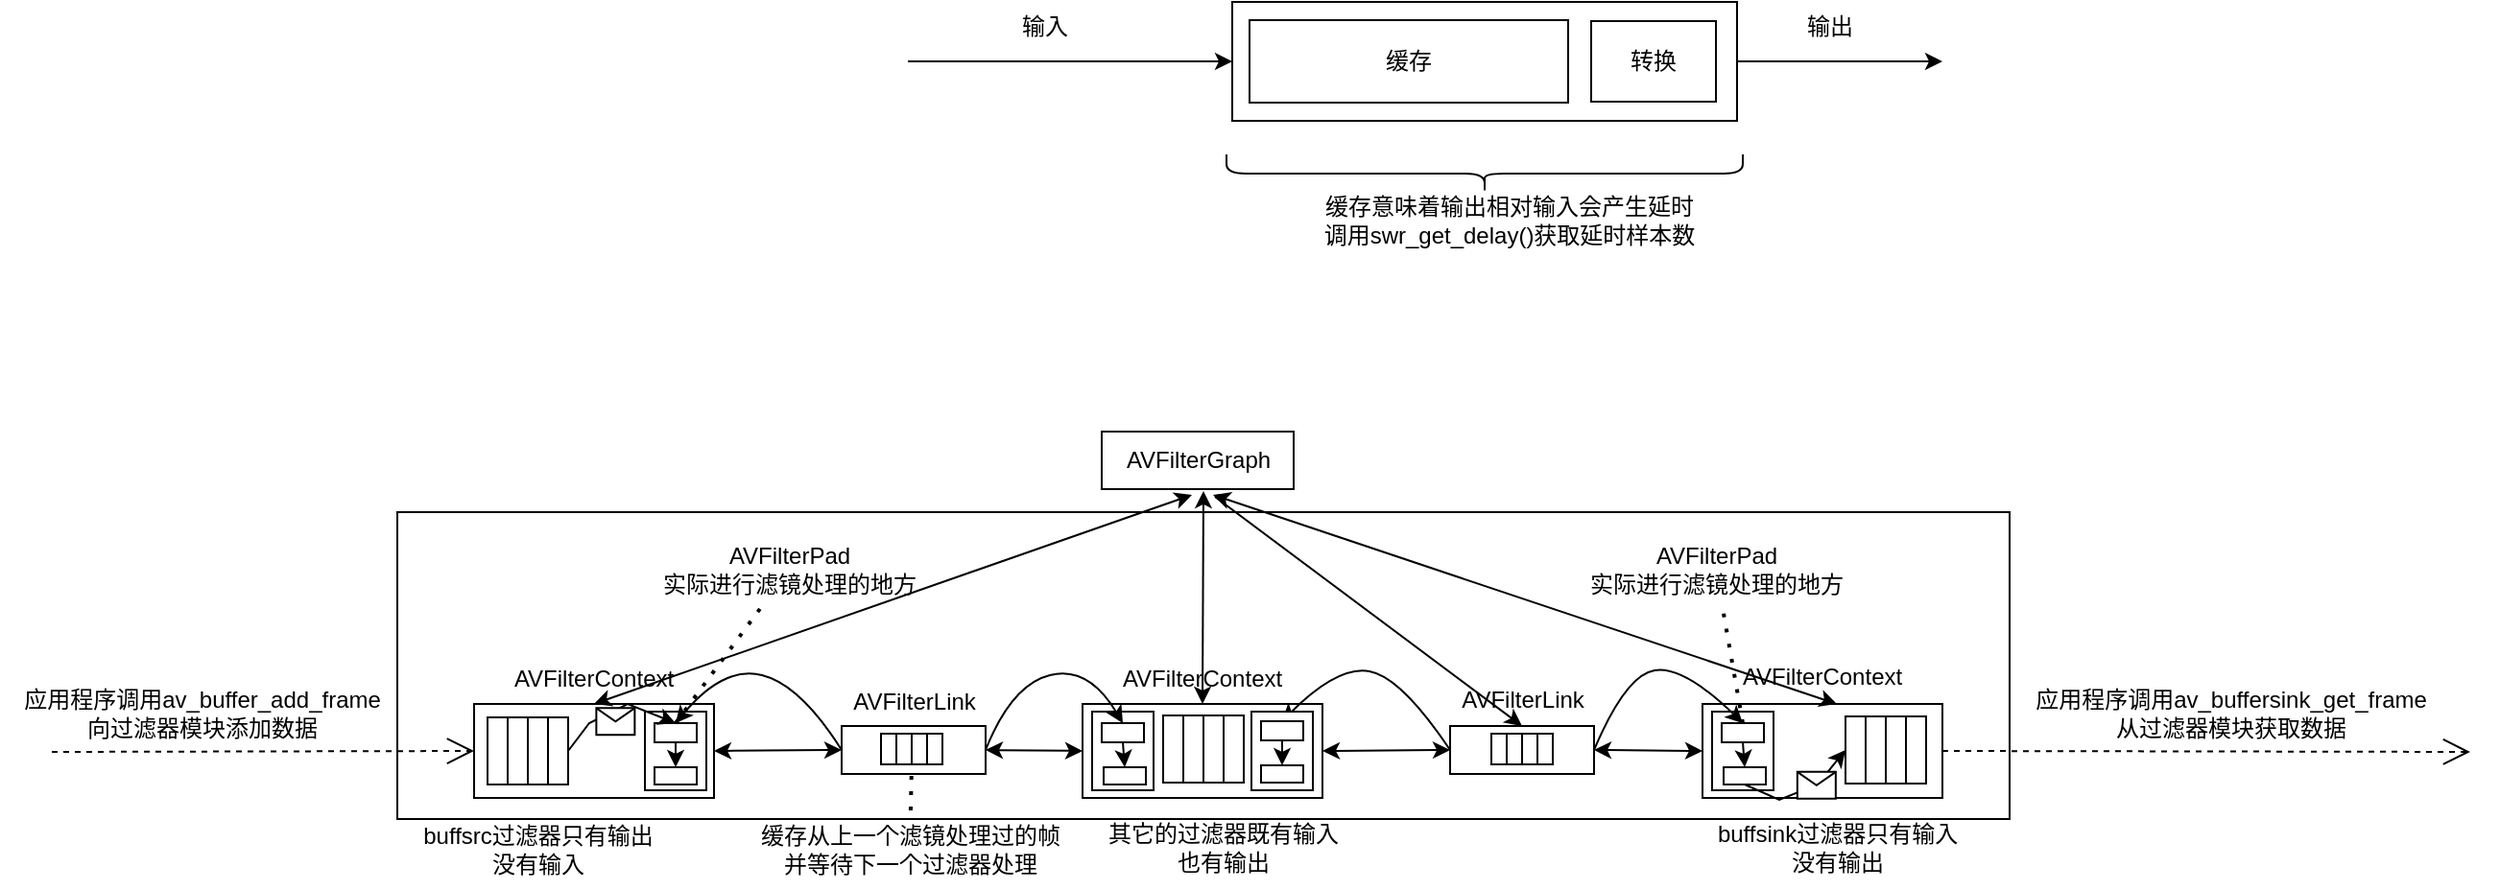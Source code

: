 <mxfile version="22.1.17" type="github">
  <diagram name="第 1 页" id="8ad2CBzuucdJZ7vBzMSo">
    <mxGraphModel dx="2201" dy="796" grid="0" gridSize="10" guides="1" tooltips="1" connect="1" arrows="1" fold="1" page="0" pageScale="1" pageWidth="827" pageHeight="1169" math="0" shadow="0">
      <root>
        <mxCell id="0" />
        <mxCell id="1" parent="0" />
        <mxCell id="O_S_b4lOYDDoJKvqsd-D-70" value="" style="rounded=0;whiteSpace=wrap;html=1;" vertex="1" parent="1">
          <mxGeometry x="-480" y="410" width="840" height="160" as="geometry" />
        </mxCell>
        <mxCell id="4ZghMbdApVTYlnWpCv2T-1" value="" style="rounded=0;whiteSpace=wrap;html=1;" parent="1" vertex="1">
          <mxGeometry x="-45" y="144" width="263" height="62" as="geometry" />
        </mxCell>
        <mxCell id="4ZghMbdApVTYlnWpCv2T-2" value="" style="endArrow=classic;html=1;rounded=0;exitX=1;exitY=0.5;exitDx=0;exitDy=0;" parent="1" source="4ZghMbdApVTYlnWpCv2T-1" edge="1">
          <mxGeometry width="50" height="50" relative="1" as="geometry">
            <mxPoint x="125" y="311" as="sourcePoint" />
            <mxPoint x="325" y="175" as="targetPoint" />
          </mxGeometry>
        </mxCell>
        <mxCell id="4ZghMbdApVTYlnWpCv2T-3" value="" style="endArrow=classic;html=1;rounded=0;entryX=0;entryY=0.5;entryDx=0;entryDy=0;" parent="1" target="4ZghMbdApVTYlnWpCv2T-1" edge="1">
          <mxGeometry width="50" height="50" relative="1" as="geometry">
            <mxPoint x="-214" y="175" as="sourcePoint" />
            <mxPoint x="-158" y="117" as="targetPoint" />
          </mxGeometry>
        </mxCell>
        <mxCell id="4ZghMbdApVTYlnWpCv2T-4" value="输入" style="text;html=1;align=center;verticalAlign=middle;resizable=0;points=[];autosize=1;strokeColor=none;fillColor=none;" parent="1" vertex="1">
          <mxGeometry x="-164" y="144" width="42" height="26" as="geometry" />
        </mxCell>
        <mxCell id="4ZghMbdApVTYlnWpCv2T-5" value="输出" style="text;html=1;align=center;verticalAlign=middle;resizable=0;points=[];autosize=1;strokeColor=none;fillColor=none;" parent="1" vertex="1">
          <mxGeometry x="245" y="144" width="42" height="26" as="geometry" />
        </mxCell>
        <mxCell id="4ZghMbdApVTYlnWpCv2T-6" value="缓存" style="rounded=0;whiteSpace=wrap;html=1;" parent="1" vertex="1">
          <mxGeometry x="-36" y="153.5" width="166" height="43" as="geometry" />
        </mxCell>
        <mxCell id="4ZghMbdApVTYlnWpCv2T-7" value="" style="shape=curlyBracket;whiteSpace=wrap;html=1;rounded=1;labelPosition=left;verticalLabelPosition=middle;align=right;verticalAlign=middle;size=0.5;rotation=-90;" parent="1" vertex="1">
          <mxGeometry x="76.5" y="99" width="20" height="269" as="geometry" />
        </mxCell>
        <mxCell id="4ZghMbdApVTYlnWpCv2T-8" value="缓存意味着输出相对输入会产生延时&lt;br&gt;调用swr_get_delay()获取延时样本数" style="text;html=1;align=center;verticalAlign=middle;resizable=0;points=[];autosize=1;strokeColor=none;fillColor=none;" parent="1" vertex="1">
          <mxGeometry x="-7" y="237.5" width="211" height="41" as="geometry" />
        </mxCell>
        <mxCell id="4ZghMbdApVTYlnWpCv2T-9" value="转换" style="rounded=0;whiteSpace=wrap;html=1;" parent="1" vertex="1">
          <mxGeometry x="142" y="154" width="65" height="42" as="geometry" />
        </mxCell>
        <mxCell id="O_S_b4lOYDDoJKvqsd-D-1" value="" style="rounded=0;whiteSpace=wrap;html=1;" vertex="1" parent="1">
          <mxGeometry x="-440" y="510" width="125" height="49" as="geometry" />
        </mxCell>
        <mxCell id="O_S_b4lOYDDoJKvqsd-D-4" value="" style="rounded=0;whiteSpace=wrap;html=1;" vertex="1" parent="1">
          <mxGeometry x="-433" y="517" width="42" height="35" as="geometry" />
        </mxCell>
        <mxCell id="O_S_b4lOYDDoJKvqsd-D-5" value="" style="endArrow=none;html=1;rounded=0;entryX=0.5;entryY=0;entryDx=0;entryDy=0;exitX=0.5;exitY=1;exitDx=0;exitDy=0;" edge="1" parent="1" source="O_S_b4lOYDDoJKvqsd-D-4" target="O_S_b4lOYDDoJKvqsd-D-4">
          <mxGeometry width="50" height="50" relative="1" as="geometry">
            <mxPoint x="-666" y="783" as="sourcePoint" />
            <mxPoint x="-616" y="733" as="targetPoint" />
          </mxGeometry>
        </mxCell>
        <mxCell id="O_S_b4lOYDDoJKvqsd-D-6" value="" style="endArrow=none;html=1;rounded=0;entryX=0.75;entryY=0;entryDx=0;entryDy=0;exitX=0.75;exitY=1;exitDx=0;exitDy=0;" edge="1" parent="1" source="O_S_b4lOYDDoJKvqsd-D-4" target="O_S_b4lOYDDoJKvqsd-D-4">
          <mxGeometry width="50" height="50" relative="1" as="geometry">
            <mxPoint x="-412" y="739" as="sourcePoint" />
            <mxPoint x="-362" y="689" as="targetPoint" />
          </mxGeometry>
        </mxCell>
        <mxCell id="O_S_b4lOYDDoJKvqsd-D-7" value="" style="endArrow=none;html=1;rounded=0;entryX=0.25;entryY=0;entryDx=0;entryDy=0;exitX=0.25;exitY=1;exitDx=0;exitDy=0;" edge="1" parent="1" source="O_S_b4lOYDDoJKvqsd-D-4" target="O_S_b4lOYDDoJKvqsd-D-4">
          <mxGeometry width="50" height="50" relative="1" as="geometry">
            <mxPoint x="-571" y="797" as="sourcePoint" />
            <mxPoint x="-521" y="747" as="targetPoint" />
          </mxGeometry>
        </mxCell>
        <mxCell id="O_S_b4lOYDDoJKvqsd-D-8" value="" style="rounded=0;whiteSpace=wrap;html=1;" vertex="1" parent="1">
          <mxGeometry x="-351" y="514" width="32" height="41" as="geometry" />
        </mxCell>
        <mxCell id="O_S_b4lOYDDoJKvqsd-D-10" value="" style="rounded=0;whiteSpace=wrap;html=1;" vertex="1" parent="1">
          <mxGeometry x="-346" y="520" width="22" height="10" as="geometry" />
        </mxCell>
        <mxCell id="O_S_b4lOYDDoJKvqsd-D-11" value="" style="rounded=0;whiteSpace=wrap;html=1;" vertex="1" parent="1">
          <mxGeometry x="-346" y="543" width="22" height="9" as="geometry" />
        </mxCell>
        <mxCell id="O_S_b4lOYDDoJKvqsd-D-12" value="" style="endArrow=classic;html=1;rounded=0;exitX=0.5;exitY=1;exitDx=0;exitDy=0;entryX=0.5;entryY=0;entryDx=0;entryDy=0;" edge="1" parent="1" source="O_S_b4lOYDDoJKvqsd-D-10" target="O_S_b4lOYDDoJKvqsd-D-11">
          <mxGeometry width="50" height="50" relative="1" as="geometry">
            <mxPoint x="-301" y="627" as="sourcePoint" />
            <mxPoint x="-251" y="577" as="targetPoint" />
          </mxGeometry>
        </mxCell>
        <mxCell id="O_S_b4lOYDDoJKvqsd-D-14" value="" style="endArrow=classic;startArrow=classic;html=1;rounded=0;exitX=1;exitY=0.5;exitDx=0;exitDy=0;entryX=0;entryY=0.5;entryDx=0;entryDy=0;" edge="1" parent="1" source="O_S_b4lOYDDoJKvqsd-D-1" target="O_S_b4lOYDDoJKvqsd-D-15">
          <mxGeometry width="50" height="50" relative="1" as="geometry">
            <mxPoint x="-262" y="567" as="sourcePoint" />
            <mxPoint x="-272" y="535" as="targetPoint" />
          </mxGeometry>
        </mxCell>
        <mxCell id="O_S_b4lOYDDoJKvqsd-D-15" value="" style="rounded=0;whiteSpace=wrap;html=1;" vertex="1" parent="1">
          <mxGeometry x="-248.5" y="521.5" width="75" height="25" as="geometry" />
        </mxCell>
        <mxCell id="O_S_b4lOYDDoJKvqsd-D-16" value="" style="rounded=0;whiteSpace=wrap;html=1;" vertex="1" parent="1">
          <mxGeometry x="-228" y="525.5" width="32" height="16" as="geometry" />
        </mxCell>
        <mxCell id="O_S_b4lOYDDoJKvqsd-D-17" value="" style="endArrow=none;html=1;rounded=0;entryX=0.75;entryY=0;entryDx=0;entryDy=0;exitX=0.75;exitY=1;exitDx=0;exitDy=0;" edge="1" parent="1" source="O_S_b4lOYDDoJKvqsd-D-16" target="O_S_b4lOYDDoJKvqsd-D-16">
          <mxGeometry width="50" height="50" relative="1" as="geometry">
            <mxPoint x="-335.5" y="684.5" as="sourcePoint" />
            <mxPoint x="-285.5" y="634.5" as="targetPoint" />
          </mxGeometry>
        </mxCell>
        <mxCell id="O_S_b4lOYDDoJKvqsd-D-18" value="" style="endArrow=none;html=1;rounded=0;entryX=0.5;entryY=0;entryDx=0;entryDy=0;exitX=0.5;exitY=1;exitDx=0;exitDy=0;" edge="1" parent="1" source="O_S_b4lOYDDoJKvqsd-D-16" target="O_S_b4lOYDDoJKvqsd-D-16">
          <mxGeometry width="50" height="50" relative="1" as="geometry">
            <mxPoint x="-519.5" y="760.5" as="sourcePoint" />
            <mxPoint x="-469.5" y="710.5" as="targetPoint" />
          </mxGeometry>
        </mxCell>
        <mxCell id="O_S_b4lOYDDoJKvqsd-D-19" value="" style="endArrow=none;html=1;rounded=0;entryX=0.25;entryY=0;entryDx=0;entryDy=0;exitX=0.25;exitY=1;exitDx=0;exitDy=0;" edge="1" parent="1" source="O_S_b4lOYDDoJKvqsd-D-16" target="O_S_b4lOYDDoJKvqsd-D-16">
          <mxGeometry width="50" height="50" relative="1" as="geometry">
            <mxPoint x="-424.5" y="682.5" as="sourcePoint" />
            <mxPoint x="-374.5" y="632.5" as="targetPoint" />
          </mxGeometry>
        </mxCell>
        <mxCell id="O_S_b4lOYDDoJKvqsd-D-20" value="AVFilterLink" style="text;html=1;align=center;verticalAlign=middle;resizable=0;points=[];autosize=1;strokeColor=none;fillColor=none;" vertex="1" parent="1">
          <mxGeometry x="-252" y="495.5" width="82" height="26" as="geometry" />
        </mxCell>
        <mxCell id="O_S_b4lOYDDoJKvqsd-D-21" value="" style="rounded=0;whiteSpace=wrap;html=1;" vertex="1" parent="1">
          <mxGeometry x="-123" y="510" width="125" height="49" as="geometry" />
        </mxCell>
        <mxCell id="O_S_b4lOYDDoJKvqsd-D-22" value="AVFilterContext" style="text;html=1;align=center;verticalAlign=middle;resizable=0;points=[];autosize=1;strokeColor=none;fillColor=none;" vertex="1" parent="1">
          <mxGeometry x="-112" y="484" width="101" height="26" as="geometry" />
        </mxCell>
        <mxCell id="O_S_b4lOYDDoJKvqsd-D-23" value="" style="rounded=0;whiteSpace=wrap;html=1;" vertex="1" parent="1">
          <mxGeometry x="-81" y="516" width="42" height="35" as="geometry" />
        </mxCell>
        <mxCell id="O_S_b4lOYDDoJKvqsd-D-24" value="" style="endArrow=none;html=1;rounded=0;entryX=0.5;entryY=0;entryDx=0;entryDy=0;exitX=0.5;exitY=1;exitDx=0;exitDy=0;" edge="1" source="O_S_b4lOYDDoJKvqsd-D-23" target="O_S_b4lOYDDoJKvqsd-D-23" parent="1">
          <mxGeometry width="50" height="50" relative="1" as="geometry">
            <mxPoint x="-475.5" y="778" as="sourcePoint" />
            <mxPoint x="-425.5" y="728" as="targetPoint" />
          </mxGeometry>
        </mxCell>
        <mxCell id="O_S_b4lOYDDoJKvqsd-D-25" value="" style="endArrow=none;html=1;rounded=0;entryX=0.75;entryY=0;entryDx=0;entryDy=0;exitX=0.75;exitY=1;exitDx=0;exitDy=0;" edge="1" source="O_S_b4lOYDDoJKvqsd-D-23" target="O_S_b4lOYDDoJKvqsd-D-23" parent="1">
          <mxGeometry width="50" height="50" relative="1" as="geometry">
            <mxPoint x="-221.5" y="734" as="sourcePoint" />
            <mxPoint x="-171.5" y="684" as="targetPoint" />
          </mxGeometry>
        </mxCell>
        <mxCell id="O_S_b4lOYDDoJKvqsd-D-26" value="" style="endArrow=none;html=1;rounded=0;entryX=0.25;entryY=0;entryDx=0;entryDy=0;exitX=0.25;exitY=1;exitDx=0;exitDy=0;" edge="1" source="O_S_b4lOYDDoJKvqsd-D-23" target="O_S_b4lOYDDoJKvqsd-D-23" parent="1">
          <mxGeometry width="50" height="50" relative="1" as="geometry">
            <mxPoint x="-380.5" y="792" as="sourcePoint" />
            <mxPoint x="-330.5" y="742" as="targetPoint" />
          </mxGeometry>
        </mxCell>
        <mxCell id="O_S_b4lOYDDoJKvqsd-D-27" value="" style="rounded=0;whiteSpace=wrap;html=1;" vertex="1" parent="1">
          <mxGeometry x="-118" y="514" width="32" height="41" as="geometry" />
        </mxCell>
        <mxCell id="O_S_b4lOYDDoJKvqsd-D-28" value="" style="rounded=0;whiteSpace=wrap;html=1;" vertex="1" parent="1">
          <mxGeometry x="-113" y="520" width="22" height="10" as="geometry" />
        </mxCell>
        <mxCell id="O_S_b4lOYDDoJKvqsd-D-29" value="" style="rounded=0;whiteSpace=wrap;html=1;" vertex="1" parent="1">
          <mxGeometry x="-112" y="543" width="22" height="9" as="geometry" />
        </mxCell>
        <mxCell id="O_S_b4lOYDDoJKvqsd-D-30" value="" style="endArrow=classic;html=1;rounded=0;entryX=0.5;entryY=0;entryDx=0;entryDy=0;exitX=0.5;exitY=1;exitDx=0;exitDy=0;" edge="1" source="O_S_b4lOYDDoJKvqsd-D-28" target="O_S_b4lOYDDoJKvqsd-D-29" parent="1">
          <mxGeometry width="50" height="50" relative="1" as="geometry">
            <mxPoint x="-76" y="547" as="sourcePoint" />
            <mxPoint x="-12" y="577" as="targetPoint" />
          </mxGeometry>
        </mxCell>
        <mxCell id="O_S_b4lOYDDoJKvqsd-D-31" value="" style="endArrow=classic;startArrow=classic;html=1;rounded=0;entryX=0;entryY=0.5;entryDx=0;entryDy=0;exitX=1;exitY=0.5;exitDx=0;exitDy=0;" edge="1" parent="1" source="O_S_b4lOYDDoJKvqsd-D-15" target="O_S_b4lOYDDoJKvqsd-D-21">
          <mxGeometry width="50" height="50" relative="1" as="geometry">
            <mxPoint x="-202" y="640" as="sourcePoint" />
            <mxPoint x="-152" y="590" as="targetPoint" />
          </mxGeometry>
        </mxCell>
        <mxCell id="O_S_b4lOYDDoJKvqsd-D-34" value="AVFilterPad&lt;br style=&quot;border-color: var(--border-color);&quot;&gt;实际进行滤镜处理的地方" style="text;html=1;align=center;verticalAlign=middle;resizable=0;points=[];autosize=1;strokeColor=none;fillColor=none;" vertex="1" parent="1">
          <mxGeometry x="-356" y="420" width="160" height="40" as="geometry" />
        </mxCell>
        <mxCell id="O_S_b4lOYDDoJKvqsd-D-39" value="" style="rounded=0;whiteSpace=wrap;html=1;" vertex="1" parent="1">
          <mxGeometry x="68.5" y="521.5" width="75" height="25" as="geometry" />
        </mxCell>
        <mxCell id="O_S_b4lOYDDoJKvqsd-D-40" value="" style="rounded=0;whiteSpace=wrap;html=1;" vertex="1" parent="1">
          <mxGeometry x="90" y="525.5" width="32" height="16" as="geometry" />
        </mxCell>
        <mxCell id="O_S_b4lOYDDoJKvqsd-D-41" value="" style="endArrow=none;html=1;rounded=0;entryX=0.75;entryY=0;entryDx=0;entryDy=0;exitX=0.75;exitY=1;exitDx=0;exitDy=0;" edge="1" source="O_S_b4lOYDDoJKvqsd-D-40" target="O_S_b4lOYDDoJKvqsd-D-40" parent="1">
          <mxGeometry width="50" height="50" relative="1" as="geometry">
            <mxPoint x="-18.5" y="684.5" as="sourcePoint" />
            <mxPoint x="31.5" y="634.5" as="targetPoint" />
          </mxGeometry>
        </mxCell>
        <mxCell id="O_S_b4lOYDDoJKvqsd-D-42" value="" style="endArrow=none;html=1;rounded=0;entryX=0.5;entryY=0;entryDx=0;entryDy=0;exitX=0.5;exitY=1;exitDx=0;exitDy=0;" edge="1" source="O_S_b4lOYDDoJKvqsd-D-40" target="O_S_b4lOYDDoJKvqsd-D-40" parent="1">
          <mxGeometry width="50" height="50" relative="1" as="geometry">
            <mxPoint x="-202.5" y="760.5" as="sourcePoint" />
            <mxPoint x="-152.5" y="710.5" as="targetPoint" />
          </mxGeometry>
        </mxCell>
        <mxCell id="O_S_b4lOYDDoJKvqsd-D-43" value="" style="endArrow=none;html=1;rounded=0;entryX=0.25;entryY=0;entryDx=0;entryDy=0;exitX=0.25;exitY=1;exitDx=0;exitDy=0;" edge="1" source="O_S_b4lOYDDoJKvqsd-D-40" target="O_S_b4lOYDDoJKvqsd-D-40" parent="1">
          <mxGeometry width="50" height="50" relative="1" as="geometry">
            <mxPoint x="-107.5" y="682.5" as="sourcePoint" />
            <mxPoint x="-57.5" y="632.5" as="targetPoint" />
          </mxGeometry>
        </mxCell>
        <mxCell id="O_S_b4lOYDDoJKvqsd-D-44" value="AVFilterLink" style="text;html=1;align=center;verticalAlign=middle;resizable=0;points=[];autosize=1;strokeColor=none;fillColor=none;" vertex="1" parent="1">
          <mxGeometry x="65" y="494.5" width="82" height="26" as="geometry" />
        </mxCell>
        <mxCell id="O_S_b4lOYDDoJKvqsd-D-45" value="" style="endArrow=classic;startArrow=classic;html=1;rounded=0;entryX=0;entryY=0.5;entryDx=0;entryDy=0;exitX=1;exitY=0.5;exitDx=0;exitDy=0;" edge="1" source="O_S_b4lOYDDoJKvqsd-D-39" parent="1" target="O_S_b4lOYDDoJKvqsd-D-48">
          <mxGeometry width="50" height="50" relative="1" as="geometry">
            <mxPoint x="115" y="640" as="sourcePoint" />
            <mxPoint x="194" y="535" as="targetPoint" />
          </mxGeometry>
        </mxCell>
        <mxCell id="O_S_b4lOYDDoJKvqsd-D-46" value="" style="endArrow=classic;startArrow=classic;html=1;rounded=0;exitX=1;exitY=0.5;exitDx=0;exitDy=0;entryX=0;entryY=0.5;entryDx=0;entryDy=0;" edge="1" target="O_S_b4lOYDDoJKvqsd-D-39" parent="1" source="O_S_b4lOYDDoJKvqsd-D-21">
          <mxGeometry width="50" height="50" relative="1" as="geometry">
            <mxPoint x="2" y="535" as="sourcePoint" />
            <mxPoint x="45" y="535" as="targetPoint" />
          </mxGeometry>
        </mxCell>
        <mxCell id="O_S_b4lOYDDoJKvqsd-D-48" value="" style="rounded=0;whiteSpace=wrap;html=1;" vertex="1" parent="1">
          <mxGeometry x="200" y="510" width="125" height="49" as="geometry" />
        </mxCell>
        <mxCell id="O_S_b4lOYDDoJKvqsd-D-50" value="" style="rounded=0;whiteSpace=wrap;html=1;" vertex="1" parent="1">
          <mxGeometry x="274.5" y="516.5" width="42" height="35" as="geometry" />
        </mxCell>
        <mxCell id="O_S_b4lOYDDoJKvqsd-D-51" value="" style="endArrow=none;html=1;rounded=0;entryX=0.5;entryY=0;entryDx=0;entryDy=0;exitX=0.5;exitY=1;exitDx=0;exitDy=0;" edge="1" parent="1" source="O_S_b4lOYDDoJKvqsd-D-50" target="O_S_b4lOYDDoJKvqsd-D-50">
          <mxGeometry width="50" height="50" relative="1" as="geometry">
            <mxPoint x="-152.5" y="778" as="sourcePoint" />
            <mxPoint x="-102.5" y="728" as="targetPoint" />
          </mxGeometry>
        </mxCell>
        <mxCell id="O_S_b4lOYDDoJKvqsd-D-52" value="" style="endArrow=none;html=1;rounded=0;entryX=0.75;entryY=0;entryDx=0;entryDy=0;exitX=0.75;exitY=1;exitDx=0;exitDy=0;" edge="1" parent="1" source="O_S_b4lOYDDoJKvqsd-D-50" target="O_S_b4lOYDDoJKvqsd-D-50">
          <mxGeometry width="50" height="50" relative="1" as="geometry">
            <mxPoint x="101.5" y="734" as="sourcePoint" />
            <mxPoint x="151.5" y="684" as="targetPoint" />
          </mxGeometry>
        </mxCell>
        <mxCell id="O_S_b4lOYDDoJKvqsd-D-53" value="" style="endArrow=none;html=1;rounded=0;entryX=0.25;entryY=0;entryDx=0;entryDy=0;exitX=0.25;exitY=1;exitDx=0;exitDy=0;" edge="1" parent="1" source="O_S_b4lOYDDoJKvqsd-D-50" target="O_S_b4lOYDDoJKvqsd-D-50">
          <mxGeometry width="50" height="50" relative="1" as="geometry">
            <mxPoint x="-57.5" y="792" as="sourcePoint" />
            <mxPoint x="-7.5" y="742" as="targetPoint" />
          </mxGeometry>
        </mxCell>
        <mxCell id="O_S_b4lOYDDoJKvqsd-D-54" value="" style="rounded=0;whiteSpace=wrap;html=1;" vertex="1" parent="1">
          <mxGeometry x="205" y="514" width="32" height="41" as="geometry" />
        </mxCell>
        <mxCell id="O_S_b4lOYDDoJKvqsd-D-55" value="" style="rounded=0;whiteSpace=wrap;html=1;" vertex="1" parent="1">
          <mxGeometry x="210" y="520" width="22" height="10" as="geometry" />
        </mxCell>
        <mxCell id="O_S_b4lOYDDoJKvqsd-D-56" value="" style="rounded=0;whiteSpace=wrap;html=1;" vertex="1" parent="1">
          <mxGeometry x="211" y="543" width="22" height="9" as="geometry" />
        </mxCell>
        <mxCell id="O_S_b4lOYDDoJKvqsd-D-57" value="" style="endArrow=classic;html=1;rounded=0;entryX=0.5;entryY=0;entryDx=0;entryDy=0;exitX=0.5;exitY=1;exitDx=0;exitDy=0;" edge="1" parent="1" source="O_S_b4lOYDDoJKvqsd-D-55" target="O_S_b4lOYDDoJKvqsd-D-56">
          <mxGeometry width="50" height="50" relative="1" as="geometry">
            <mxPoint x="247" y="547" as="sourcePoint" />
            <mxPoint x="311" y="577" as="targetPoint" />
          </mxGeometry>
        </mxCell>
        <mxCell id="O_S_b4lOYDDoJKvqsd-D-58" value="AVFilterPad&lt;br&gt;实际进行滤镜处理的地方" style="text;html=1;align=center;verticalAlign=middle;resizable=0;points=[];autosize=1;strokeColor=none;fillColor=none;" vertex="1" parent="1">
          <mxGeometry x="127" y="420" width="160" height="40" as="geometry" />
        </mxCell>
        <mxCell id="O_S_b4lOYDDoJKvqsd-D-59" value="缓存从上一个滤镜处理过的帧&lt;br&gt;并等待下一个过滤器处理" style="text;html=1;align=center;verticalAlign=middle;resizable=0;points=[];autosize=1;strokeColor=none;fillColor=none;" vertex="1" parent="1">
          <mxGeometry x="-303" y="565.5" width="180" height="40" as="geometry" />
        </mxCell>
        <mxCell id="O_S_b4lOYDDoJKvqsd-D-60" value="" style="curved=1;endArrow=classic;html=1;rounded=0;exitX=0;exitY=0.5;exitDx=0;exitDy=0;entryX=0.5;entryY=0;entryDx=0;entryDy=0;entryPerimeter=0;" edge="1" parent="1" source="O_S_b4lOYDDoJKvqsd-D-15" target="O_S_b4lOYDDoJKvqsd-D-10">
          <mxGeometry width="50" height="50" relative="1" as="geometry">
            <mxPoint x="-340" y="480" as="sourcePoint" />
            <mxPoint x="-390" y="430" as="targetPoint" />
            <Array as="points">
              <mxPoint x="-270" y="500" />
              <mxPoint x="-310" y="490" />
            </Array>
          </mxGeometry>
        </mxCell>
        <mxCell id="O_S_b4lOYDDoJKvqsd-D-61" value="" style="curved=1;endArrow=classic;html=1;rounded=0;exitX=1;exitY=0.5;exitDx=0;exitDy=0;entryX=0.5;entryY=0;entryDx=0;entryDy=0;" edge="1" parent="1" source="O_S_b4lOYDDoJKvqsd-D-15" target="O_S_b4lOYDDoJKvqsd-D-28">
          <mxGeometry width="50" height="50" relative="1" as="geometry">
            <mxPoint x="-163" y="534" as="sourcePoint" />
            <mxPoint x="-27" y="510" as="targetPoint" />
            <Array as="points">
              <mxPoint x="-160" y="500" />
              <mxPoint x="-120" y="490" />
            </Array>
          </mxGeometry>
        </mxCell>
        <mxCell id="O_S_b4lOYDDoJKvqsd-D-62" value="" style="curved=1;endArrow=classic;html=1;rounded=0;exitX=0;exitY=0.5;exitDx=0;exitDy=0;entryX=0.5;entryY=0;entryDx=0;entryDy=0;" edge="1" parent="1" source="O_S_b4lOYDDoJKvqsd-D-39" target="O_S_b4lOYDDoJKvqsd-D-66">
          <mxGeometry width="50" height="50" relative="1" as="geometry">
            <mxPoint x="65" y="530" as="sourcePoint" />
            <mxPoint x="-22" y="510" as="targetPoint" />
            <Array as="points">
              <mxPoint x="43" y="496" />
              <mxPoint x="10" y="490" />
            </Array>
          </mxGeometry>
        </mxCell>
        <mxCell id="O_S_b4lOYDDoJKvqsd-D-65" value="" style="rounded=0;whiteSpace=wrap;html=1;" vertex="1" parent="1">
          <mxGeometry x="-35" y="514" width="32" height="41" as="geometry" />
        </mxCell>
        <mxCell id="O_S_b4lOYDDoJKvqsd-D-66" value="" style="rounded=0;whiteSpace=wrap;html=1;" vertex="1" parent="1">
          <mxGeometry x="-30" y="519" width="22" height="10" as="geometry" />
        </mxCell>
        <mxCell id="O_S_b4lOYDDoJKvqsd-D-67" value="" style="rounded=0;whiteSpace=wrap;html=1;" vertex="1" parent="1">
          <mxGeometry x="-30" y="542" width="22" height="9" as="geometry" />
        </mxCell>
        <mxCell id="O_S_b4lOYDDoJKvqsd-D-68" value="" style="endArrow=classic;html=1;rounded=0;entryX=0.5;entryY=0;entryDx=0;entryDy=0;exitX=0.5;exitY=1;exitDx=0;exitDy=0;" edge="1" parent="1" source="O_S_b4lOYDDoJKvqsd-D-66" target="O_S_b4lOYDDoJKvqsd-D-67">
          <mxGeometry width="50" height="50" relative="1" as="geometry">
            <mxPoint x="6" y="546" as="sourcePoint" />
            <mxPoint x="70" y="576" as="targetPoint" />
          </mxGeometry>
        </mxCell>
        <mxCell id="O_S_b4lOYDDoJKvqsd-D-69" value="" style="curved=1;endArrow=classic;html=1;rounded=0;exitX=1;exitY=0.5;exitDx=0;exitDy=0;entryX=0.5;entryY=0;entryDx=0;entryDy=0;" edge="1" parent="1" source="O_S_b4lOYDDoJKvqsd-D-39" target="O_S_b4lOYDDoJKvqsd-D-55">
          <mxGeometry width="50" height="50" relative="1" as="geometry">
            <mxPoint x="147" y="529" as="sourcePoint" />
            <mxPoint x="218" y="515" as="targetPoint" />
            <Array as="points">
              <mxPoint x="160" y="495" />
              <mxPoint x="190" y="490" />
            </Array>
          </mxGeometry>
        </mxCell>
        <mxCell id="O_S_b4lOYDDoJKvqsd-D-71" value="AVFilterGraph" style="text;html=1;align=center;verticalAlign=middle;resizable=0;points=[];autosize=1;strokeColor=default;fillColor=none;" vertex="1" parent="1">
          <mxGeometry x="-113" y="368" width="100" height="30" as="geometry" />
        </mxCell>
        <mxCell id="O_S_b4lOYDDoJKvqsd-D-72" value="" style="endArrow=open;endSize=12;dashed=1;html=1;rounded=0;exitX=1;exitY=0.5;exitDx=0;exitDy=0;" edge="1" parent="1" source="O_S_b4lOYDDoJKvqsd-D-48">
          <mxGeometry width="160" relative="1" as="geometry">
            <mxPoint x="400" y="530" as="sourcePoint" />
            <mxPoint x="600" y="535" as="targetPoint" />
          </mxGeometry>
        </mxCell>
        <mxCell id="O_S_b4lOYDDoJKvqsd-D-73" value="" style="endArrow=open;endSize=12;dashed=1;html=1;rounded=0;entryX=0;entryY=0.5;entryDx=0;entryDy=0;" edge="1" parent="1" target="O_S_b4lOYDDoJKvqsd-D-1">
          <mxGeometry width="160" relative="1" as="geometry">
            <mxPoint x="-660" y="535" as="sourcePoint" />
            <mxPoint x="-500" y="530" as="targetPoint" />
          </mxGeometry>
        </mxCell>
        <mxCell id="O_S_b4lOYDDoJKvqsd-D-74" value="应用程序调用av_buffer_add_frame&lt;br&gt;向过滤器模块添加数据" style="text;html=1;align=center;verticalAlign=middle;resizable=0;points=[];autosize=1;strokeColor=none;fillColor=none;" vertex="1" parent="1">
          <mxGeometry x="-687" y="494.5" width="210" height="40" as="geometry" />
        </mxCell>
        <mxCell id="O_S_b4lOYDDoJKvqsd-D-75" value="应用程序调用av_buffersink_get_frame&lt;br&gt;从过滤器模块获取数据" style="text;html=1;align=center;verticalAlign=middle;resizable=0;points=[];autosize=1;strokeColor=none;fillColor=none;" vertex="1" parent="1">
          <mxGeometry x="360" y="494.5" width="230" height="40" as="geometry" />
        </mxCell>
        <mxCell id="O_S_b4lOYDDoJKvqsd-D-79" value="" style="endArrow=classic;startArrow=classic;html=1;rounded=0;entryX=0.47;entryY=1.1;entryDx=0;entryDy=0;entryPerimeter=0;exitX=0.5;exitY=0;exitDx=0;exitDy=0;" edge="1" parent="1" source="O_S_b4lOYDDoJKvqsd-D-1" target="O_S_b4lOYDDoJKvqsd-D-71">
          <mxGeometry width="50" height="50" relative="1" as="geometry">
            <mxPoint x="-260" y="680" as="sourcePoint" />
            <mxPoint x="-210" y="630" as="targetPoint" />
          </mxGeometry>
        </mxCell>
        <mxCell id="O_S_b4lOYDDoJKvqsd-D-80" value="" style="endArrow=classic;startArrow=classic;html=1;rounded=0;exitX=0.5;exitY=0;exitDx=0;exitDy=0;entryX=0.53;entryY=1.033;entryDx=0;entryDy=0;entryPerimeter=0;" edge="1" parent="1" source="O_S_b4lOYDDoJKvqsd-D-21" target="O_S_b4lOYDDoJKvqsd-D-71">
          <mxGeometry width="50" height="50" relative="1" as="geometry">
            <mxPoint x="-90" y="700" as="sourcePoint" />
            <mxPoint x="-60" y="400" as="targetPoint" />
          </mxGeometry>
        </mxCell>
        <mxCell id="O_S_b4lOYDDoJKvqsd-D-81" value="" style="endArrow=classic;startArrow=classic;html=1;rounded=0;entryX=0.56;entryY=0;entryDx=0;entryDy=0;exitX=0.58;exitY=1.1;exitDx=0;exitDy=0;exitPerimeter=0;entryPerimeter=0;" edge="1" parent="1" source="O_S_b4lOYDDoJKvqsd-D-71" target="O_S_b4lOYDDoJKvqsd-D-48">
          <mxGeometry width="50" height="50" relative="1" as="geometry">
            <mxPoint x="-60" y="400" as="sourcePoint" />
            <mxPoint x="80" y="650" as="targetPoint" />
          </mxGeometry>
        </mxCell>
        <mxCell id="O_S_b4lOYDDoJKvqsd-D-82" value="buffsrc过滤器只有输出&lt;br&gt;没有输入" style="text;html=1;align=center;verticalAlign=middle;resizable=0;points=[];autosize=1;strokeColor=none;fillColor=none;" vertex="1" parent="1">
          <mxGeometry x="-477" y="566" width="140" height="40" as="geometry" />
        </mxCell>
        <mxCell id="O_S_b4lOYDDoJKvqsd-D-83" value="buffsink过滤器只有输入&lt;br&gt;没有输出" style="text;html=1;align=center;verticalAlign=middle;resizable=0;points=[];autosize=1;strokeColor=none;fillColor=none;" vertex="1" parent="1">
          <mxGeometry x="195" y="565" width="150" height="40" as="geometry" />
        </mxCell>
        <mxCell id="O_S_b4lOYDDoJKvqsd-D-84" value="其它的过滤器既有输入&lt;br&gt;也有输出" style="text;html=1;align=center;verticalAlign=middle;resizable=0;points=[];autosize=1;strokeColor=none;fillColor=none;" vertex="1" parent="1">
          <mxGeometry x="-120" y="565" width="140" height="40" as="geometry" />
        </mxCell>
        <mxCell id="O_S_b4lOYDDoJKvqsd-D-86" value="" style="endArrow=classic;html=1;rounded=0;exitX=0.59;exitY=1.133;exitDx=0;exitDy=0;exitPerimeter=0;entryX=0.5;entryY=0;entryDx=0;entryDy=0;" edge="1" parent="1" source="O_S_b4lOYDDoJKvqsd-D-71" target="O_S_b4lOYDDoJKvqsd-D-39">
          <mxGeometry width="50" height="50" relative="1" as="geometry">
            <mxPoint x="10" y="680" as="sourcePoint" />
            <mxPoint x="110" y="650" as="targetPoint" />
          </mxGeometry>
        </mxCell>
        <mxCell id="O_S_b4lOYDDoJKvqsd-D-90" value="" style="endArrow=classic;html=1;rounded=0;exitX=1;exitY=0.5;exitDx=0;exitDy=0;entryX=0.5;entryY=0;entryDx=0;entryDy=0;" edge="1" parent="1" source="O_S_b4lOYDDoJKvqsd-D-4" target="O_S_b4lOYDDoJKvqsd-D-10">
          <mxGeometry relative="1" as="geometry">
            <mxPoint x="-390" y="630" as="sourcePoint" />
            <mxPoint x="-300" y="620" as="targetPoint" />
            <Array as="points">
              <mxPoint x="-380" y="520" />
              <mxPoint x="-360" y="510" />
            </Array>
          </mxGeometry>
        </mxCell>
        <mxCell id="O_S_b4lOYDDoJKvqsd-D-91" value="" style="shape=message;html=1;outlineConnect=0;" vertex="1" parent="O_S_b4lOYDDoJKvqsd-D-90">
          <mxGeometry width="20" height="14" relative="1" as="geometry">
            <mxPoint x="-10" y="-1" as="offset" />
          </mxGeometry>
        </mxCell>
        <mxCell id="O_S_b4lOYDDoJKvqsd-D-99" value="" style="endArrow=classic;html=1;rounded=0;exitX=0.5;exitY=1;exitDx=0;exitDy=0;entryX=0;entryY=0.5;entryDx=0;entryDy=0;" edge="1" parent="1" source="O_S_b4lOYDDoJKvqsd-D-56" target="O_S_b4lOYDDoJKvqsd-D-50">
          <mxGeometry relative="1" as="geometry">
            <mxPoint x="220" y="620" as="sourcePoint" />
            <mxPoint x="320" y="620" as="targetPoint" />
            <Array as="points">
              <mxPoint x="240" y="560" />
              <mxPoint x="260" y="552" />
            </Array>
          </mxGeometry>
        </mxCell>
        <mxCell id="O_S_b4lOYDDoJKvqsd-D-100" value="" style="shape=message;html=1;outlineConnect=0;" vertex="1" parent="O_S_b4lOYDDoJKvqsd-D-99">
          <mxGeometry width="20" height="14" relative="1" as="geometry">
            <mxPoint x="-2" y="-10" as="offset" />
          </mxGeometry>
        </mxCell>
        <mxCell id="O_S_b4lOYDDoJKvqsd-D-102" value="" style="endArrow=none;dashed=1;html=1;dashPattern=1 3;strokeWidth=2;rounded=0;exitX=0.5;exitY=0;exitDx=0;exitDy=0;" edge="1" parent="1" source="O_S_b4lOYDDoJKvqsd-D-10" target="O_S_b4lOYDDoJKvqsd-D-34">
          <mxGeometry width="50" height="50" relative="1" as="geometry">
            <mxPoint x="-399" y="669" as="sourcePoint" />
            <mxPoint x="-349" y="619" as="targetPoint" />
          </mxGeometry>
        </mxCell>
        <mxCell id="O_S_b4lOYDDoJKvqsd-D-103" value="" style="endArrow=none;dashed=1;html=1;dashPattern=1 3;strokeWidth=2;rounded=0;exitX=0.5;exitY=0;exitDx=0;exitDy=0;" edge="1" parent="1" source="O_S_b4lOYDDoJKvqsd-D-55" target="O_S_b4lOYDDoJKvqsd-D-58">
          <mxGeometry width="50" height="50" relative="1" as="geometry">
            <mxPoint x="140" y="710" as="sourcePoint" />
            <mxPoint x="190" y="660" as="targetPoint" />
          </mxGeometry>
        </mxCell>
        <mxCell id="O_S_b4lOYDDoJKvqsd-D-2" value="AVFilterContext" style="text;html=1;align=center;verticalAlign=middle;resizable=0;points=[];autosize=1;strokeColor=none;fillColor=none;" vertex="1" parent="1">
          <mxGeometry x="-429" y="484" width="101" height="26" as="geometry" />
        </mxCell>
        <mxCell id="O_S_b4lOYDDoJKvqsd-D-49" value="AVFilterContext" style="text;html=1;align=center;verticalAlign=middle;resizable=0;points=[];autosize=1;strokeColor=none;fillColor=none;" vertex="1" parent="1">
          <mxGeometry x="211" y="483" width="101" height="26" as="geometry" />
        </mxCell>
        <mxCell id="O_S_b4lOYDDoJKvqsd-D-104" value="" style="endArrow=none;dashed=1;html=1;dashPattern=1 3;strokeWidth=2;rounded=0;entryX=0.5;entryY=1;entryDx=0;entryDy=0;" edge="1" parent="1" source="O_S_b4lOYDDoJKvqsd-D-59" target="O_S_b4lOYDDoJKvqsd-D-16">
          <mxGeometry width="50" height="50" relative="1" as="geometry">
            <mxPoint x="-215" y="560" as="sourcePoint" />
            <mxPoint x="-212" y="543" as="targetPoint" />
          </mxGeometry>
        </mxCell>
      </root>
    </mxGraphModel>
  </diagram>
</mxfile>
